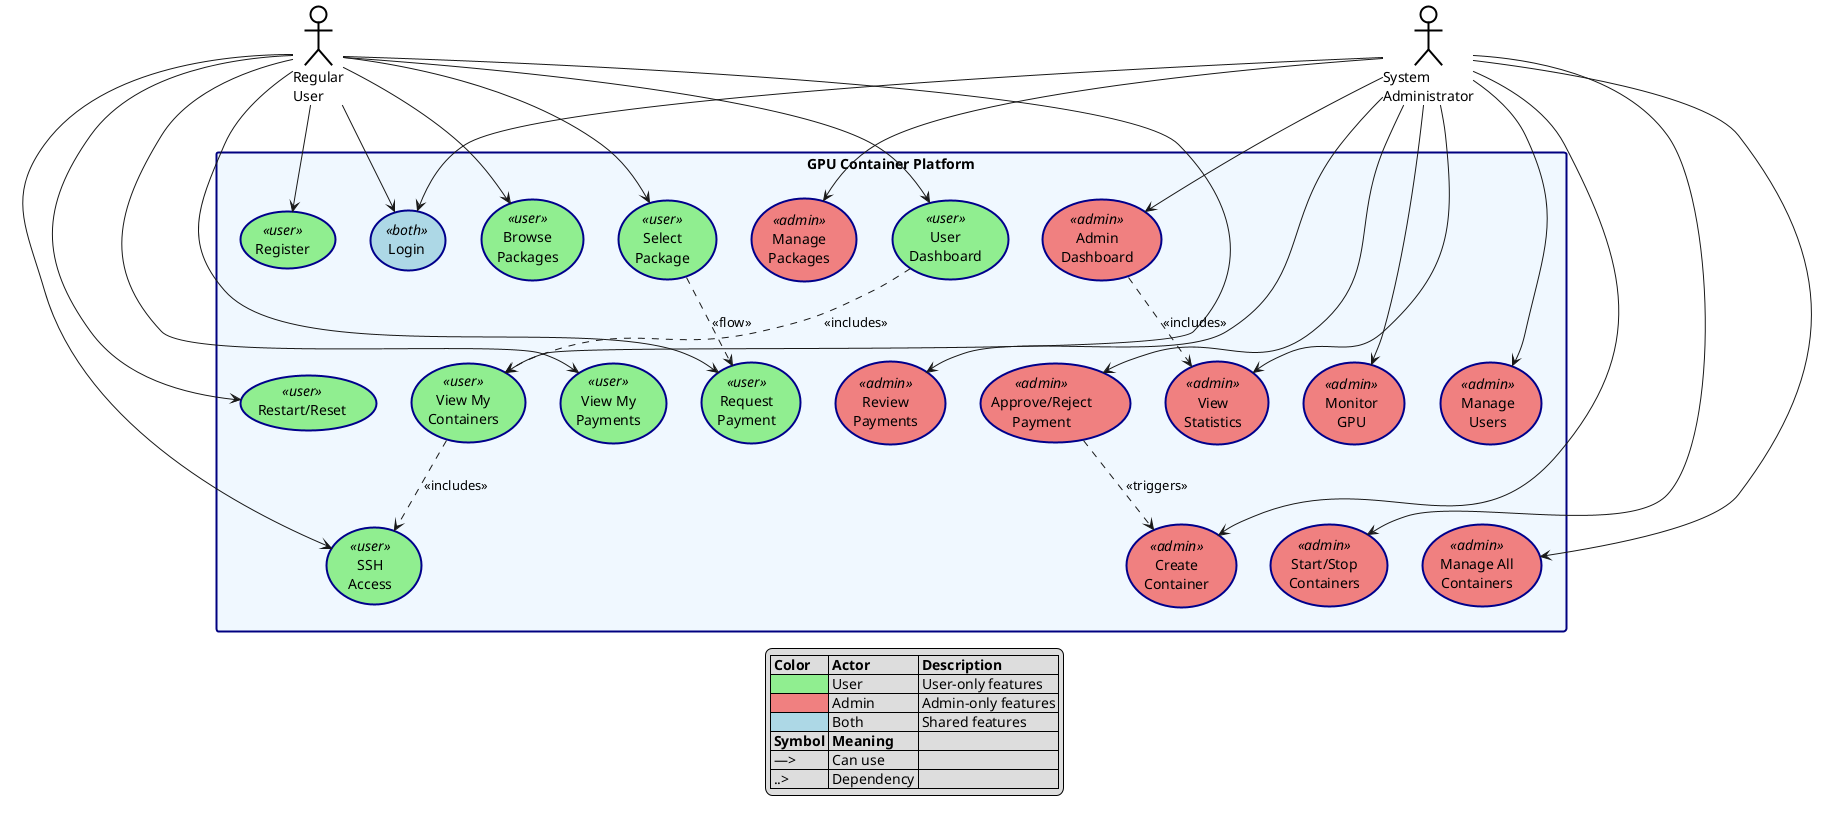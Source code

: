 @startuml GPU_Container_Platform_Vertical

' Force vertical layout
!define DIRECTION top to bottom direction
DIRECTION

skinparam usecase {
    BackgroundColor<<user>> LightGreen
    BackgroundColor<<admin>> LightCoral
    BackgroundColor<<both>> LightBlue
    BorderColor DarkBlue
    BorderThickness 2
}

skinparam actor {
    BackgroundColor White
    BorderColor Black
    BorderThickness 2
}

skinparam rectangle {
    BackgroundColor AliceBlue
    BorderColor Navy
    BorderThickness 2
}

' Position actors at the top
actor "Regular\nUser" as User
actor "System\nAdministrator" as Admin

' System boundary
rectangle "**GPU Container Platform**" {
    
    together {
        usecase "Register" as UC_Register <<user>>
        usecase "Login" as UC_Login <<both>>
    }
    
    together {
        usecase "Browse\nPackages" as UC_Browse <<user>>
        usecase "Select\nPackage" as UC_Select <<user>>
        usecase "Manage\nPackages" as UC_ManagePkg <<admin>>
    }
    
    together {
        usecase "Request\nPayment" as UC_RequestPay <<user>>
        usecase "View My\nPayments" as UC_ViewPay <<user>>
        usecase "Review\nPayments" as UC_ReviewPay <<admin>>
        usecase "Approve/Reject\nPayment" as UC_ApprovePay <<admin>>
    }
    
    together {
        usecase "View My\nContainers" as UC_MyContainers <<user>>
        usecase "SSH\nAccess" as UC_SSH <<user>>
        usecase "Restart/Reset" as UC_Restart <<user>>
    }
    
    together {
        usecase "Create\nContainer" as UC_CreateCont <<admin>>
        usecase "Manage All\nContainers" as UC_ManageCont <<admin>>
        usecase "Start/Stop\nContainers" as UC_StartStop <<admin>>
    }
    
    together {
        usecase "User\nDashboard" as UC_UserDash <<user>>
        usecase "Admin\nDashboard" as UC_AdminDash <<admin>>
    }
    
    together {
        usecase "Manage\nUsers" as UC_ManageUsers <<admin>>
        usecase "View\nStatistics" as UC_Stats <<admin>>
        usecase "Monitor\nGPU" as UC_GPU <<admin>>
    }
}

' User connections (green use cases)
User -down-> UC_Register
User -down-> UC_Login
User -down-> UC_Browse
User -down-> UC_Select
User -down-> UC_RequestPay
User -down-> UC_ViewPay
User -down-> UC_MyContainers
User -down-> UC_SSH
User -down-> UC_Restart
User -down-> UC_UserDash

' Admin connections (red use cases)
Admin -down-> UC_Login
Admin -down-> UC_ManagePkg
Admin -down-> UC_ReviewPay
Admin -down-> UC_ApprovePay
Admin -down-> UC_CreateCont
Admin -down-> UC_ManageCont
Admin -down-> UC_StartStop
Admin -down-> UC_AdminDash
Admin -down-> UC_ManageUsers
Admin -down-> UC_Stats
Admin -down-> UC_GPU

' Dependencies
UC_Select ..> UC_RequestPay : <<flow>>
UC_ApprovePay ..> UC_CreateCont : <<triggers>>
UC_MyContainers ..> UC_SSH : <<includes>>
UC_AdminDash ..> UC_Stats : <<includes>>
UC_UserDash ..> UC_MyContainers : <<includes>>

' Add color legend
legend bottom center
  |= Color |= Actor |= Description |
  | <#90EE90> | User | User-only features |
  | <#F08080> | Admin | Admin-only features |
  | <#ADD8E6> | Both | Shared features |
  |= Symbol |= Meaning |
  | —> | Can use |
  | ..> | Dependency |
endlegend

@enduml
